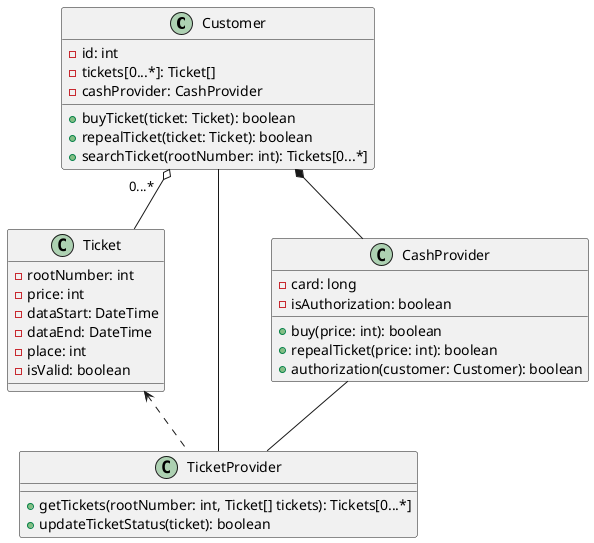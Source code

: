 @startuml
class Customer {
    -id: int
    -tickets[0...*]: Ticket[]
    -cashProvider: CashProvider

    + buyTicket(ticket: Ticket): boolean
    + repealTicket(ticket: Ticket): boolean
    + searchTicket(rootNumber: int): Tickets[0...*]
}

class Ticket {
    -rootNumber: int
    -price: int
    -dataStart: DateTime
    -dataEnd: DateTime
    -place: int
    -isValid: boolean
}

class TicketProvider {
    + getTickets(rootNumber: int, Ticket[] tickets): Tickets[0...*]
    + updateTicketStatus(ticket): boolean
}

class CashProvider {
    -card: long
    -isAuthorization: boolean

    + buy(price: int): boolean
    + repealTicket(price: int): boolean
    + authorization(customer: Customer): boolean
}

Customer "0...*   " o-- Ticket
Customer -- TicketProvider
Ticket <.. TicketProvider
Customer *-- CashProvider
CashProvider-- TicketProvider


@enduml